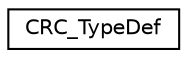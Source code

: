 digraph "Graphical Class Hierarchy"
{
 // LATEX_PDF_SIZE
  edge [fontname="Helvetica",fontsize="10",labelfontname="Helvetica",labelfontsize="10"];
  node [fontname="Helvetica",fontsize="10",shape=record];
  rankdir="LR";
  Node0 [label="CRC_TypeDef",height=0.2,width=0.4,color="black", fillcolor="white", style="filled",URL="$structCRC__TypeDef.html",tooltip="CRC calculation unit."];
}
